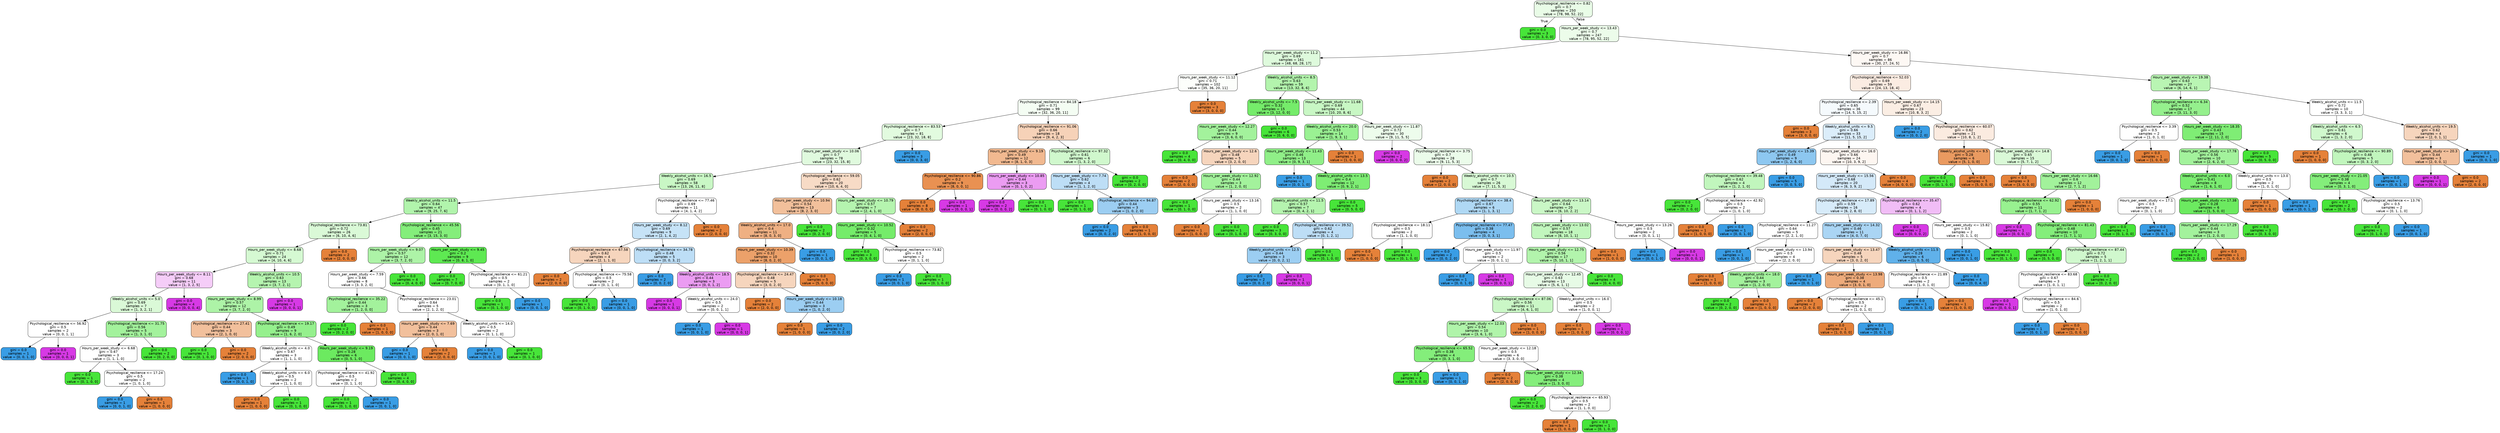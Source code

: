 digraph Tree {
node [shape=box, style="filled, rounded", color="black", fontname=helvetica] ;
edge [fontname=helvetica] ;
0 [label="Psychological_resilience <= 0.82\ngini = 0.7\nsamples = 250\nvalue = [78, 98, 52, 22]", fillcolor="#47e5391e"] ;
1 [label="gini = 0.0\nsamples = 3\nvalue = [0, 3, 0, 0]", fillcolor="#47e539ff"] ;
0 -> 1 [labeldistance=2.5, labelangle=45, headlabel="True"] ;
2 [label="Hours_per_week_study <= 13.43\ngini = 0.7\nsamples = 247\nvalue = [78, 95, 52, 22]", fillcolor="#47e5391a"] ;
0 -> 2 [labeldistance=2.5, labelangle=-45, headlabel="False"] ;
3 [label="Hours_per_week_study <= 11.2\ngini = 0.69\nsamples = 161\nvalue = [48, 68, 28, 17]", fillcolor="#47e5392d"] ;
2 -> 3 ;
4 [label="Hours_per_week_study <= 11.12\ngini = 0.71\nsamples = 102\nvalue = [35, 36, 20, 11]", fillcolor="#47e53904"] ;
3 -> 4 ;
5 [label="Psychological_resilience <= 84.18\ngini = 0.71\nsamples = 99\nvalue = [32, 36, 20, 11]", fillcolor="#47e5390f"] ;
4 -> 5 ;
6 [label="Psychological_resilience <= 83.53\ngini = 0.7\nsamples = 81\nvalue = [23, 32, 18, 8]", fillcolor="#47e53928"] ;
5 -> 6 ;
7 [label="Hours_per_week_study <= 10.06\ngini = 0.7\nsamples = 78\nvalue = [23, 32, 15, 8]", fillcolor="#47e5392a"] ;
6 -> 7 ;
8 [label="Weekly_alcohol_units <= 16.5\ngini = 0.69\nsamples = 58\nvalue = [13, 26, 11, 8]", fillcolor="#47e5394a"] ;
7 -> 8 ;
9 [label="Weekly_alcohol_units <= 11.5\ngini = 0.64\nsamples = 47\nvalue = [9, 25, 7, 6]", fillcolor="#47e5396b"] ;
8 -> 9 ;
10 [label="Psychological_resilience <= 73.81\ngini = 0.72\nsamples = 26\nvalue = [6, 10, 4, 6]", fillcolor="#47e53933"] ;
9 -> 10 ;
11 [label="Hours_per_week_study <= 8.68\ngini = 0.71\nsamples = 24\nvalue = [4, 10, 4, 6]", fillcolor="#47e53939"] ;
10 -> 11 ;
12 [label="Hours_per_week_study <= 8.11\ngini = 0.68\nsamples = 11\nvalue = [1, 3, 2, 5]", fillcolor="#d739e540"] ;
11 -> 12 ;
13 [label="Weekly_alcohol_units <= 5.0\ngini = 0.69\nsamples = 7\nvalue = [1, 3, 2, 1]", fillcolor="#47e53933"] ;
12 -> 13 ;
14 [label="Psychological_resilience <= 56.92\ngini = 0.5\nsamples = 2\nvalue = [0, 0, 1, 1]", fillcolor="#399de500"] ;
13 -> 14 ;
15 [label="gini = 0.0\nsamples = 1\nvalue = [0, 0, 1, 0]", fillcolor="#399de5ff"] ;
14 -> 15 ;
16 [label="gini = 0.0\nsamples = 1\nvalue = [0, 0, 0, 1]", fillcolor="#d739e5ff"] ;
14 -> 16 ;
17 [label="Psychological_resilience <= 31.75\ngini = 0.56\nsamples = 5\nvalue = [1, 3, 1, 0]", fillcolor="#47e5397f"] ;
13 -> 17 ;
18 [label="Hours_per_week_study <= 6.68\ngini = 0.67\nsamples = 3\nvalue = [1, 1, 1, 0]", fillcolor="#e5813900"] ;
17 -> 18 ;
19 [label="gini = 0.0\nsamples = 1\nvalue = [0, 1, 0, 0]", fillcolor="#47e539ff"] ;
18 -> 19 ;
20 [label="Psychological_resilience <= 17.24\ngini = 0.5\nsamples = 2\nvalue = [1, 0, 1, 0]", fillcolor="#e5813900"] ;
18 -> 20 ;
21 [label="gini = 0.0\nsamples = 1\nvalue = [0, 0, 1, 0]", fillcolor="#399de5ff"] ;
20 -> 21 ;
22 [label="gini = 0.0\nsamples = 1\nvalue = [1, 0, 0, 0]", fillcolor="#e58139ff"] ;
20 -> 22 ;
23 [label="gini = 0.0\nsamples = 2\nvalue = [0, 2, 0, 0]", fillcolor="#47e539ff"] ;
17 -> 23 ;
24 [label="gini = 0.0\nsamples = 4\nvalue = [0, 0, 0, 4]", fillcolor="#d739e5ff"] ;
12 -> 24 ;
25 [label="Weekly_alcohol_units <= 10.5\ngini = 0.63\nsamples = 13\nvalue = [3, 7, 2, 1]", fillcolor="#47e53966"] ;
11 -> 25 ;
26 [label="Hours_per_week_study <= 8.99\ngini = 0.57\nsamples = 12\nvalue = [3, 7, 2, 0]", fillcolor="#47e53971"] ;
25 -> 26 ;
27 [label="Psychological_resilience <= 27.41\ngini = 0.44\nsamples = 3\nvalue = [2, 1, 0, 0]", fillcolor="#e581397f"] ;
26 -> 27 ;
28 [label="gini = 0.0\nsamples = 1\nvalue = [0, 1, 0, 0]", fillcolor="#47e539ff"] ;
27 -> 28 ;
29 [label="gini = 0.0\nsamples = 2\nvalue = [2, 0, 0, 0]", fillcolor="#e58139ff"] ;
27 -> 29 ;
30 [label="Psychological_resilience <= 19.17\ngini = 0.49\nsamples = 9\nvalue = [1, 6, 2, 0]", fillcolor="#47e53992"] ;
26 -> 30 ;
31 [label="Weekly_alcohol_units <= 4.0\ngini = 0.67\nsamples = 3\nvalue = [1, 1, 1, 0]", fillcolor="#e5813900"] ;
30 -> 31 ;
32 [label="gini = 0.0\nsamples = 1\nvalue = [0, 0, 1, 0]", fillcolor="#399de5ff"] ;
31 -> 32 ;
33 [label="Weekly_alcohol_units <= 6.0\ngini = 0.5\nsamples = 2\nvalue = [1, 1, 0, 0]", fillcolor="#e5813900"] ;
31 -> 33 ;
34 [label="gini = 0.0\nsamples = 1\nvalue = [1, 0, 0, 0]", fillcolor="#e58139ff"] ;
33 -> 34 ;
35 [label="gini = 0.0\nsamples = 1\nvalue = [0, 1, 0, 0]", fillcolor="#47e539ff"] ;
33 -> 35 ;
36 [label="Hours_per_week_study <= 9.19\ngini = 0.28\nsamples = 6\nvalue = [0, 5, 1, 0]", fillcolor="#47e539cc"] ;
30 -> 36 ;
37 [label="Psychological_resilience <= 41.92\ngini = 0.5\nsamples = 2\nvalue = [0, 1, 1, 0]", fillcolor="#47e53900"] ;
36 -> 37 ;
38 [label="gini = 0.0\nsamples = 1\nvalue = [0, 1, 0, 0]", fillcolor="#47e539ff"] ;
37 -> 38 ;
39 [label="gini = 0.0\nsamples = 1\nvalue = [0, 0, 1, 0]", fillcolor="#399de5ff"] ;
37 -> 39 ;
40 [label="gini = 0.0\nsamples = 4\nvalue = [0, 4, 0, 0]", fillcolor="#47e539ff"] ;
36 -> 40 ;
41 [label="gini = 0.0\nsamples = 1\nvalue = [0, 0, 0, 1]", fillcolor="#d739e5ff"] ;
25 -> 41 ;
42 [label="gini = 0.0\nsamples = 2\nvalue = [2, 0, 0, 0]", fillcolor="#e58139ff"] ;
10 -> 42 ;
43 [label="Psychological_resilience <= 45.56\ngini = 0.45\nsamples = 21\nvalue = [3, 15, 3, 0]", fillcolor="#47e539aa"] ;
9 -> 43 ;
44 [label="Hours_per_week_study <= 9.07\ngini = 0.57\nsamples = 12\nvalue = [3, 7, 2, 0]", fillcolor="#47e53971"] ;
43 -> 44 ;
45 [label="Hours_per_week_study <= 7.59\ngini = 0.66\nsamples = 8\nvalue = [3, 3, 2, 0]", fillcolor="#e5813900"] ;
44 -> 45 ;
46 [label="Psychological_resilience <= 35.22\ngini = 0.44\nsamples = 3\nvalue = [1, 2, 0, 0]", fillcolor="#47e5397f"] ;
45 -> 46 ;
47 [label="gini = 0.0\nsamples = 2\nvalue = [0, 2, 0, 0]", fillcolor="#47e539ff"] ;
46 -> 47 ;
48 [label="gini = 0.0\nsamples = 1\nvalue = [1, 0, 0, 0]", fillcolor="#e58139ff"] ;
46 -> 48 ;
49 [label="Psychological_resilience <= 23.01\ngini = 0.64\nsamples = 5\nvalue = [2, 1, 2, 0]", fillcolor="#e5813900"] ;
45 -> 49 ;
50 [label="Hours_per_week_study <= 7.69\ngini = 0.44\nsamples = 3\nvalue = [2, 0, 1, 0]", fillcolor="#e581397f"] ;
49 -> 50 ;
51 [label="gini = 0.0\nsamples = 1\nvalue = [0, 0, 1, 0]", fillcolor="#399de5ff"] ;
50 -> 51 ;
52 [label="gini = 0.0\nsamples = 2\nvalue = [2, 0, 0, 0]", fillcolor="#e58139ff"] ;
50 -> 52 ;
53 [label="Weekly_alcohol_units <= 14.0\ngini = 0.5\nsamples = 2\nvalue = [0, 1, 1, 0]", fillcolor="#47e53900"] ;
49 -> 53 ;
54 [label="gini = 0.0\nsamples = 1\nvalue = [0, 0, 1, 0]", fillcolor="#399de5ff"] ;
53 -> 54 ;
55 [label="gini = 0.0\nsamples = 1\nvalue = [0, 1, 0, 0]", fillcolor="#47e539ff"] ;
53 -> 55 ;
56 [label="gini = 0.0\nsamples = 4\nvalue = [0, 4, 0, 0]", fillcolor="#47e539ff"] ;
44 -> 56 ;
57 [label="Hours_per_week_study <= 9.45\ngini = 0.2\nsamples = 9\nvalue = [0, 8, 1, 0]", fillcolor="#47e539df"] ;
43 -> 57 ;
58 [label="gini = 0.0\nsamples = 7\nvalue = [0, 7, 0, 0]", fillcolor="#47e539ff"] ;
57 -> 58 ;
59 [label="Psychological_resilience <= 61.21\ngini = 0.5\nsamples = 2\nvalue = [0, 1, 1, 0]", fillcolor="#47e53900"] ;
57 -> 59 ;
60 [label="gini = 0.0\nsamples = 1\nvalue = [0, 1, 0, 0]", fillcolor="#47e539ff"] ;
59 -> 60 ;
61 [label="gini = 0.0\nsamples = 1\nvalue = [0, 0, 1, 0]", fillcolor="#399de5ff"] ;
59 -> 61 ;
62 [label="Psychological_resilience <= 77.46\ngini = 0.69\nsamples = 11\nvalue = [4, 1, 4, 2]", fillcolor="#e5813900"] ;
8 -> 62 ;
63 [label="Hours_per_week_study <= 8.12\ngini = 0.69\nsamples = 9\nvalue = [2, 1, 4, 2]", fillcolor="#399de549"] ;
62 -> 63 ;
64 [label="Psychological_resilience <= 67.58\ngini = 0.62\nsamples = 4\nvalue = [2, 1, 1, 0]", fillcolor="#e5813955"] ;
63 -> 64 ;
65 [label="gini = 0.0\nsamples = 2\nvalue = [2, 0, 0, 0]", fillcolor="#e58139ff"] ;
64 -> 65 ;
66 [label="Psychological_resilience <= 75.58\ngini = 0.5\nsamples = 2\nvalue = [0, 1, 1, 0]", fillcolor="#47e53900"] ;
64 -> 66 ;
67 [label="gini = 0.0\nsamples = 1\nvalue = [0, 1, 0, 0]", fillcolor="#47e539ff"] ;
66 -> 67 ;
68 [label="gini = 0.0\nsamples = 1\nvalue = [0, 0, 1, 0]", fillcolor="#399de5ff"] ;
66 -> 68 ;
69 [label="Psychological_resilience <= 34.78\ngini = 0.48\nsamples = 5\nvalue = [0, 0, 3, 2]", fillcolor="#399de555"] ;
63 -> 69 ;
70 [label="gini = 0.0\nsamples = 2\nvalue = [0, 0, 2, 0]", fillcolor="#399de5ff"] ;
69 -> 70 ;
71 [label="Weekly_alcohol_units <= 18.5\ngini = 0.44\nsamples = 3\nvalue = [0, 0, 1, 2]", fillcolor="#d739e57f"] ;
69 -> 71 ;
72 [label="gini = 0.0\nsamples = 1\nvalue = [0, 0, 0, 1]", fillcolor="#d739e5ff"] ;
71 -> 72 ;
73 [label="Weekly_alcohol_units <= 24.0\ngini = 0.5\nsamples = 2\nvalue = [0, 0, 1, 1]", fillcolor="#399de500"] ;
71 -> 73 ;
74 [label="gini = 0.0\nsamples = 1\nvalue = [0, 0, 1, 0]", fillcolor="#399de5ff"] ;
73 -> 74 ;
75 [label="gini = 0.0\nsamples = 1\nvalue = [0, 0, 0, 1]", fillcolor="#d739e5ff"] ;
73 -> 75 ;
76 [label="gini = 0.0\nsamples = 2\nvalue = [2, 0, 0, 0]", fillcolor="#e58139ff"] ;
62 -> 76 ;
77 [label="Psychological_resilience <= 59.05\ngini = 0.62\nsamples = 20\nvalue = [10, 6, 4, 0]", fillcolor="#e5813949"] ;
7 -> 77 ;
78 [label="Hours_per_week_study <= 10.94\ngini = 0.54\nsamples = 13\nvalue = [8, 2, 3, 0]", fillcolor="#e5813980"] ;
77 -> 78 ;
79 [label="Weekly_alcohol_units <= 17.0\ngini = 0.4\nsamples = 11\nvalue = [8, 0, 3, 0]", fillcolor="#e581399f"] ;
78 -> 79 ;
80 [label="Hours_per_week_study <= 10.39\ngini = 0.32\nsamples = 10\nvalue = [8, 0, 2, 0]", fillcolor="#e58139bf"] ;
79 -> 80 ;
81 [label="Psychological_resilience <= 24.47\ngini = 0.48\nsamples = 5\nvalue = [3, 0, 2, 0]", fillcolor="#e5813955"] ;
80 -> 81 ;
82 [label="gini = 0.0\nsamples = 2\nvalue = [2, 0, 0, 0]", fillcolor="#e58139ff"] ;
81 -> 82 ;
83 [label="Hours_per_week_study <= 10.18\ngini = 0.44\nsamples = 3\nvalue = [1, 0, 2, 0]", fillcolor="#399de57f"] ;
81 -> 83 ;
84 [label="gini = 0.0\nsamples = 1\nvalue = [1, 0, 0, 0]", fillcolor="#e58139ff"] ;
83 -> 84 ;
85 [label="gini = 0.0\nsamples = 2\nvalue = [0, 0, 2, 0]", fillcolor="#399de5ff"] ;
83 -> 85 ;
86 [label="gini = 0.0\nsamples = 5\nvalue = [5, 0, 0, 0]", fillcolor="#e58139ff"] ;
80 -> 86 ;
87 [label="gini = 0.0\nsamples = 1\nvalue = [0, 0, 1, 0]", fillcolor="#399de5ff"] ;
79 -> 87 ;
88 [label="gini = 0.0\nsamples = 2\nvalue = [0, 2, 0, 0]", fillcolor="#47e539ff"] ;
78 -> 88 ;
89 [label="Hours_per_week_study <= 10.79\ngini = 0.57\nsamples = 7\nvalue = [2, 4, 1, 0]", fillcolor="#47e53966"] ;
77 -> 89 ;
90 [label="Hours_per_week_study <= 10.52\ngini = 0.32\nsamples = 5\nvalue = [0, 4, 1, 0]", fillcolor="#47e539bf"] ;
89 -> 90 ;
91 [label="gini = 0.0\nsamples = 3\nvalue = [0, 3, 0, 0]", fillcolor="#47e539ff"] ;
90 -> 91 ;
92 [label="Psychological_resilience <= 73.82\ngini = 0.5\nsamples = 2\nvalue = [0, 1, 1, 0]", fillcolor="#47e53900"] ;
90 -> 92 ;
93 [label="gini = 0.0\nsamples = 1\nvalue = [0, 0, 1, 0]", fillcolor="#399de5ff"] ;
92 -> 93 ;
94 [label="gini = 0.0\nsamples = 1\nvalue = [0, 1, 0, 0]", fillcolor="#47e539ff"] ;
92 -> 94 ;
95 [label="gini = 0.0\nsamples = 2\nvalue = [2, 0, 0, 0]", fillcolor="#e58139ff"] ;
89 -> 95 ;
96 [label="gini = 0.0\nsamples = 3\nvalue = [0, 0, 3, 0]", fillcolor="#399de5ff"] ;
6 -> 96 ;
97 [label="Psychological_resilience <= 91.06\ngini = 0.66\nsamples = 18\nvalue = [9, 4, 2, 3]", fillcolor="#e581395b"] ;
5 -> 97 ;
98 [label="Hours_per_week_study <= 9.19\ngini = 0.49\nsamples = 12\nvalue = [8, 1, 0, 3]", fillcolor="#e581398e"] ;
97 -> 98 ;
99 [label="Psychological_resilience <= 90.86\ngini = 0.2\nsamples = 9\nvalue = [8, 0, 0, 1]", fillcolor="#e58139df"] ;
98 -> 99 ;
100 [label="gini = 0.0\nsamples = 8\nvalue = [8, 0, 0, 0]", fillcolor="#e58139ff"] ;
99 -> 100 ;
101 [label="gini = 0.0\nsamples = 1\nvalue = [0, 0, 0, 1]", fillcolor="#d739e5ff"] ;
99 -> 101 ;
102 [label="Hours_per_week_study <= 10.85\ngini = 0.44\nsamples = 3\nvalue = [0, 1, 0, 2]", fillcolor="#d739e57f"] ;
98 -> 102 ;
103 [label="gini = 0.0\nsamples = 2\nvalue = [0, 0, 0, 2]", fillcolor="#d739e5ff"] ;
102 -> 103 ;
104 [label="gini = 0.0\nsamples = 1\nvalue = [0, 1, 0, 0]", fillcolor="#47e539ff"] ;
102 -> 104 ;
105 [label="Psychological_resilience <= 97.32\ngini = 0.61\nsamples = 6\nvalue = [1, 3, 2, 0]", fillcolor="#47e53940"] ;
97 -> 105 ;
106 [label="Hours_per_week_study <= 7.74\ngini = 0.62\nsamples = 4\nvalue = [1, 1, 2, 0]", fillcolor="#399de555"] ;
105 -> 106 ;
107 [label="gini = 0.0\nsamples = 1\nvalue = [0, 1, 0, 0]", fillcolor="#47e539ff"] ;
106 -> 107 ;
108 [label="Psychological_resilience <= 94.87\ngini = 0.44\nsamples = 3\nvalue = [1, 0, 2, 0]", fillcolor="#399de57f"] ;
106 -> 108 ;
109 [label="gini = 0.0\nsamples = 2\nvalue = [0, 0, 2, 0]", fillcolor="#399de5ff"] ;
108 -> 109 ;
110 [label="gini = 0.0\nsamples = 1\nvalue = [1, 0, 0, 0]", fillcolor="#e58139ff"] ;
108 -> 110 ;
111 [label="gini = 0.0\nsamples = 2\nvalue = [0, 2, 0, 0]", fillcolor="#47e539ff"] ;
105 -> 111 ;
112 [label="gini = 0.0\nsamples = 3\nvalue = [3, 0, 0, 0]", fillcolor="#e58139ff"] ;
4 -> 112 ;
113 [label="Weekly_alcohol_units <= 8.5\ngini = 0.63\nsamples = 59\nvalue = [13, 32, 8, 6]", fillcolor="#47e53969"] ;
3 -> 113 ;
114 [label="Weekly_alcohol_units <= 7.5\ngini = 0.32\nsamples = 15\nvalue = [3, 12, 0, 0]", fillcolor="#47e539bf"] ;
113 -> 114 ;
115 [label="Hours_per_week_study <= 12.27\ngini = 0.44\nsamples = 9\nvalue = [3, 6, 0, 0]", fillcolor="#47e5397f"] ;
114 -> 115 ;
116 [label="gini = 0.0\nsamples = 4\nvalue = [0, 4, 0, 0]", fillcolor="#47e539ff"] ;
115 -> 116 ;
117 [label="Hours_per_week_study <= 12.6\ngini = 0.48\nsamples = 5\nvalue = [3, 2, 0, 0]", fillcolor="#e5813955"] ;
115 -> 117 ;
118 [label="gini = 0.0\nsamples = 2\nvalue = [2, 0, 0, 0]", fillcolor="#e58139ff"] ;
117 -> 118 ;
119 [label="Hours_per_week_study <= 12.92\ngini = 0.44\nsamples = 3\nvalue = [1, 2, 0, 0]", fillcolor="#47e5397f"] ;
117 -> 119 ;
120 [label="gini = 0.0\nsamples = 1\nvalue = [0, 1, 0, 0]", fillcolor="#47e539ff"] ;
119 -> 120 ;
121 [label="Hours_per_week_study <= 13.16\ngini = 0.5\nsamples = 2\nvalue = [1, 1, 0, 0]", fillcolor="#e5813900"] ;
119 -> 121 ;
122 [label="gini = 0.0\nsamples = 1\nvalue = [1, 0, 0, 0]", fillcolor="#e58139ff"] ;
121 -> 122 ;
123 [label="gini = 0.0\nsamples = 1\nvalue = [0, 1, 0, 0]", fillcolor="#47e539ff"] ;
121 -> 123 ;
124 [label="gini = 0.0\nsamples = 6\nvalue = [0, 6, 0, 0]", fillcolor="#47e539ff"] ;
114 -> 124 ;
125 [label="Hours_per_week_study <= 11.68\ngini = 0.69\nsamples = 44\nvalue = [10, 20, 8, 6]", fillcolor="#47e5394b"] ;
113 -> 125 ;
126 [label="Weekly_alcohol_units <= 20.0\ngini = 0.53\nsamples = 14\nvalue = [1, 9, 3, 1]", fillcolor="#47e5398b"] ;
125 -> 126 ;
127 [label="Hours_per_week_study <= 11.43\ngini = 0.46\nsamples = 13\nvalue = [0, 9, 3, 1]", fillcolor="#47e53999"] ;
126 -> 127 ;
128 [label="gini = 0.0\nsamples = 1\nvalue = [0, 0, 1, 0]", fillcolor="#399de5ff"] ;
127 -> 128 ;
129 [label="Weekly_alcohol_units <= 13.5\ngini = 0.4\nsamples = 12\nvalue = [0, 9, 2, 1]", fillcolor="#47e539b2"] ;
127 -> 129 ;
130 [label="Weekly_alcohol_units <= 11.5\ngini = 0.57\nsamples = 7\nvalue = [0, 4, 2, 1]", fillcolor="#47e53966"] ;
129 -> 130 ;
131 [label="gini = 0.0\nsamples = 3\nvalue = [0, 3, 0, 0]", fillcolor="#47e539ff"] ;
130 -> 131 ;
132 [label="Psychological_resilience <= 39.52\ngini = 0.62\nsamples = 4\nvalue = [0, 1, 2, 1]", fillcolor="#399de555"] ;
130 -> 132 ;
133 [label="Weekly_alcohol_units <= 12.5\ngini = 0.44\nsamples = 3\nvalue = [0, 0, 2, 1]", fillcolor="#399de57f"] ;
132 -> 133 ;
134 [label="gini = 0.0\nsamples = 2\nvalue = [0, 0, 2, 0]", fillcolor="#399de5ff"] ;
133 -> 134 ;
135 [label="gini = 0.0\nsamples = 1\nvalue = [0, 0, 0, 1]", fillcolor="#d739e5ff"] ;
133 -> 135 ;
136 [label="gini = 0.0\nsamples = 1\nvalue = [0, 1, 0, 0]", fillcolor="#47e539ff"] ;
132 -> 136 ;
137 [label="gini = 0.0\nsamples = 5\nvalue = [0, 5, 0, 0]", fillcolor="#47e539ff"] ;
129 -> 137 ;
138 [label="gini = 0.0\nsamples = 1\nvalue = [1, 0, 0, 0]", fillcolor="#e58139ff"] ;
126 -> 138 ;
139 [label="Hours_per_week_study <= 11.87\ngini = 0.72\nsamples = 30\nvalue = [9, 11, 5, 5]", fillcolor="#47e53918"] ;
125 -> 139 ;
140 [label="gini = 0.0\nsamples = 2\nvalue = [0, 0, 0, 2]", fillcolor="#d739e5ff"] ;
139 -> 140 ;
141 [label="Psychological_resilience <= 3.75\ngini = 0.7\nsamples = 28\nvalue = [9, 11, 5, 3]", fillcolor="#47e5391b"] ;
139 -> 141 ;
142 [label="gini = 0.0\nsamples = 2\nvalue = [2, 0, 0, 0]", fillcolor="#e58139ff"] ;
141 -> 142 ;
143 [label="Weekly_alcohol_units <= 10.5\ngini = 0.7\nsamples = 26\nvalue = [7, 11, 5, 3]", fillcolor="#47e53936"] ;
141 -> 143 ;
144 [label="Psychological_resilience <= 38.4\ngini = 0.67\nsamples = 6\nvalue = [1, 1, 3, 1]", fillcolor="#399de566"] ;
143 -> 144 ;
145 [label="Psychological_resilience <= 18.11\ngini = 0.5\nsamples = 2\nvalue = [1, 1, 0, 0]", fillcolor="#e5813900"] ;
144 -> 145 ;
146 [label="gini = 0.0\nsamples = 1\nvalue = [1, 0, 0, 0]", fillcolor="#e58139ff"] ;
145 -> 146 ;
147 [label="gini = 0.0\nsamples = 1\nvalue = [0, 1, 0, 0]", fillcolor="#47e539ff"] ;
145 -> 147 ;
148 [label="Psychological_resilience <= 77.47\ngini = 0.38\nsamples = 4\nvalue = [0, 0, 3, 1]", fillcolor="#399de5aa"] ;
144 -> 148 ;
149 [label="gini = 0.0\nsamples = 2\nvalue = [0, 0, 2, 0]", fillcolor="#399de5ff"] ;
148 -> 149 ;
150 [label="Hours_per_week_study <= 11.97\ngini = 0.5\nsamples = 2\nvalue = [0, 0, 1, 1]", fillcolor="#399de500"] ;
148 -> 150 ;
151 [label="gini = 0.0\nsamples = 1\nvalue = [0, 0, 1, 0]", fillcolor="#399de5ff"] ;
150 -> 151 ;
152 [label="gini = 0.0\nsamples = 1\nvalue = [0, 0, 0, 1]", fillcolor="#d739e5ff"] ;
150 -> 152 ;
153 [label="Hours_per_week_study <= 13.14\ngini = 0.64\nsamples = 20\nvalue = [6, 10, 2, 2]", fillcolor="#47e53949"] ;
143 -> 153 ;
154 [label="Hours_per_week_study <= 13.02\ngini = 0.57\nsamples = 18\nvalue = [6, 10, 1, 1]", fillcolor="#47e53955"] ;
153 -> 154 ;
155 [label="Hours_per_week_study <= 12.75\ngini = 0.56\nsamples = 17\nvalue = [5, 10, 1, 1]", fillcolor="#47e5396a"] ;
154 -> 155 ;
156 [label="Hours_per_week_study <= 12.45\ngini = 0.63\nsamples = 13\nvalue = [5, 6, 1, 1]", fillcolor="#47e53920"] ;
155 -> 156 ;
157 [label="Psychological_resilience <= 87.06\ngini = 0.56\nsamples = 11\nvalue = [4, 6, 1, 0]", fillcolor="#47e53949"] ;
156 -> 157 ;
158 [label="Hours_per_week_study <= 12.03\ngini = 0.54\nsamples = 10\nvalue = [3, 6, 1, 0]", fillcolor="#47e5396d"] ;
157 -> 158 ;
159 [label="Psychological_resilience <= 65.52\ngini = 0.38\nsamples = 4\nvalue = [0, 3, 1, 0]", fillcolor="#47e539aa"] ;
158 -> 159 ;
160 [label="gini = 0.0\nsamples = 3\nvalue = [0, 3, 0, 0]", fillcolor="#47e539ff"] ;
159 -> 160 ;
161 [label="gini = 0.0\nsamples = 1\nvalue = [0, 0, 1, 0]", fillcolor="#399de5ff"] ;
159 -> 161 ;
162 [label="Hours_per_week_study <= 12.18\ngini = 0.5\nsamples = 6\nvalue = [3, 3, 0, 0]", fillcolor="#e5813900"] ;
158 -> 162 ;
163 [label="gini = 0.0\nsamples = 2\nvalue = [2, 0, 0, 0]", fillcolor="#e58139ff"] ;
162 -> 163 ;
164 [label="Hours_per_week_study <= 12.34\ngini = 0.38\nsamples = 4\nvalue = [1, 3, 0, 0]", fillcolor="#47e539aa"] ;
162 -> 164 ;
165 [label="gini = 0.0\nsamples = 2\nvalue = [0, 2, 0, 0]", fillcolor="#47e539ff"] ;
164 -> 165 ;
166 [label="Psychological_resilience <= 65.93\ngini = 0.5\nsamples = 2\nvalue = [1, 1, 0, 0]", fillcolor="#e5813900"] ;
164 -> 166 ;
167 [label="gini = 0.0\nsamples = 1\nvalue = [1, 0, 0, 0]", fillcolor="#e58139ff"] ;
166 -> 167 ;
168 [label="gini = 0.0\nsamples = 1\nvalue = [0, 1, 0, 0]", fillcolor="#47e539ff"] ;
166 -> 168 ;
169 [label="gini = 0.0\nsamples = 1\nvalue = [1, 0, 0, 0]", fillcolor="#e58139ff"] ;
157 -> 169 ;
170 [label="Weekly_alcohol_units <= 16.0\ngini = 0.5\nsamples = 2\nvalue = [1, 0, 0, 1]", fillcolor="#e5813900"] ;
156 -> 170 ;
171 [label="gini = 0.0\nsamples = 1\nvalue = [1, 0, 0, 0]", fillcolor="#e58139ff"] ;
170 -> 171 ;
172 [label="gini = 0.0\nsamples = 1\nvalue = [0, 0, 0, 1]", fillcolor="#d739e5ff"] ;
170 -> 172 ;
173 [label="gini = 0.0\nsamples = 4\nvalue = [0, 4, 0, 0]", fillcolor="#47e539ff"] ;
155 -> 173 ;
174 [label="gini = 0.0\nsamples = 1\nvalue = [1, 0, 0, 0]", fillcolor="#e58139ff"] ;
154 -> 174 ;
175 [label="Hours_per_week_study <= 13.26\ngini = 0.5\nsamples = 2\nvalue = [0, 0, 1, 1]", fillcolor="#399de500"] ;
153 -> 175 ;
176 [label="gini = 0.0\nsamples = 1\nvalue = [0, 0, 1, 0]", fillcolor="#399de5ff"] ;
175 -> 176 ;
177 [label="gini = 0.0\nsamples = 1\nvalue = [0, 0, 0, 1]", fillcolor="#d739e5ff"] ;
175 -> 177 ;
178 [label="Hours_per_week_study <= 16.86\ngini = 0.7\nsamples = 86\nvalue = [30, 27, 24, 5]", fillcolor="#e581390d"] ;
2 -> 178 ;
179 [label="Psychological_resilience <= 52.03\ngini = 0.69\nsamples = 59\nvalue = [24, 13, 18, 4]", fillcolor="#e5813925"] ;
178 -> 179 ;
180 [label="Psychological_resilience <= 2.39\ngini = 0.65\nsamples = 36\nvalue = [14, 5, 15, 2]", fillcolor="#399de50c"] ;
179 -> 180 ;
181 [label="gini = 0.0\nsamples = 3\nvalue = [3, 0, 0, 0]", fillcolor="#e58139ff"] ;
180 -> 181 ;
182 [label="Weekly_alcohol_units <= 9.5\ngini = 0.66\nsamples = 33\nvalue = [11, 5, 15, 2]", fillcolor="#399de52e"] ;
180 -> 182 ;
183 [label="Hours_per_week_study <= 15.39\ngini = 0.49\nsamples = 9\nvalue = [1, 2, 6, 0]", fillcolor="#399de592"] ;
182 -> 183 ;
184 [label="Psychological_resilience <= 39.48\ngini = 0.62\nsamples = 4\nvalue = [1, 2, 1, 0]", fillcolor="#47e53955"] ;
183 -> 184 ;
185 [label="gini = 0.0\nsamples = 2\nvalue = [0, 2, 0, 0]", fillcolor="#47e539ff"] ;
184 -> 185 ;
186 [label="Psychological_resilience <= 42.92\ngini = 0.5\nsamples = 2\nvalue = [1, 0, 1, 0]", fillcolor="#e5813900"] ;
184 -> 186 ;
187 [label="gini = 0.0\nsamples = 1\nvalue = [1, 0, 0, 0]", fillcolor="#e58139ff"] ;
186 -> 187 ;
188 [label="gini = 0.0\nsamples = 1\nvalue = [0, 0, 1, 0]", fillcolor="#399de5ff"] ;
186 -> 188 ;
189 [label="gini = 0.0\nsamples = 5\nvalue = [0, 0, 5, 0]", fillcolor="#399de5ff"] ;
183 -> 189 ;
190 [label="Hours_per_week_study <= 16.0\ngini = 0.66\nsamples = 24\nvalue = [10, 3, 9, 2]", fillcolor="#e5813911"] ;
182 -> 190 ;
191 [label="Hours_per_week_study <= 15.56\ngini = 0.68\nsamples = 20\nvalue = [6, 3, 9, 2]", fillcolor="#399de537"] ;
190 -> 191 ;
192 [label="Psychological_resilience <= 17.89\ngini = 0.59\nsamples = 16\nvalue = [6, 2, 8, 0]", fillcolor="#399de533"] ;
191 -> 192 ;
193 [label="Psychological_resilience <= 11.27\ngini = 0.64\nsamples = 5\nvalue = [2, 2, 1, 0]", fillcolor="#e5813900"] ;
192 -> 193 ;
194 [label="gini = 0.0\nsamples = 1\nvalue = [0, 0, 1, 0]", fillcolor="#399de5ff"] ;
193 -> 194 ;
195 [label="Hours_per_week_study <= 13.94\ngini = 0.5\nsamples = 4\nvalue = [2, 2, 0, 0]", fillcolor="#e5813900"] ;
193 -> 195 ;
196 [label="gini = 0.0\nsamples = 1\nvalue = [1, 0, 0, 0]", fillcolor="#e58139ff"] ;
195 -> 196 ;
197 [label="Weekly_alcohol_units <= 18.0\ngini = 0.44\nsamples = 3\nvalue = [1, 2, 0, 0]", fillcolor="#47e5397f"] ;
195 -> 197 ;
198 [label="gini = 0.0\nsamples = 2\nvalue = [0, 2, 0, 0]", fillcolor="#47e539ff"] ;
197 -> 198 ;
199 [label="gini = 0.0\nsamples = 1\nvalue = [1, 0, 0, 0]", fillcolor="#e58139ff"] ;
197 -> 199 ;
200 [label="Hours_per_week_study <= 14.32\ngini = 0.46\nsamples = 11\nvalue = [4, 0, 7, 0]", fillcolor="#399de56d"] ;
192 -> 200 ;
201 [label="Hours_per_week_study <= 13.47\ngini = 0.48\nsamples = 5\nvalue = [3, 0, 2, 0]", fillcolor="#e5813955"] ;
200 -> 201 ;
202 [label="gini = 0.0\nsamples = 1\nvalue = [0, 0, 1, 0]", fillcolor="#399de5ff"] ;
201 -> 202 ;
203 [label="Hours_per_week_study <= 13.98\ngini = 0.38\nsamples = 4\nvalue = [3, 0, 1, 0]", fillcolor="#e58139aa"] ;
201 -> 203 ;
204 [label="gini = 0.0\nsamples = 2\nvalue = [2, 0, 0, 0]", fillcolor="#e58139ff"] ;
203 -> 204 ;
205 [label="Psychological_resilience <= 45.1\ngini = 0.5\nsamples = 2\nvalue = [1, 0, 1, 0]", fillcolor="#e5813900"] ;
203 -> 205 ;
206 [label="gini = 0.0\nsamples = 1\nvalue = [1, 0, 0, 0]", fillcolor="#e58139ff"] ;
205 -> 206 ;
207 [label="gini = 0.0\nsamples = 1\nvalue = [0, 0, 1, 0]", fillcolor="#399de5ff"] ;
205 -> 207 ;
208 [label="Weekly_alcohol_units <= 11.5\ngini = 0.28\nsamples = 6\nvalue = [1, 0, 5, 0]", fillcolor="#399de5cc"] ;
200 -> 208 ;
209 [label="Psychological_resilience <= 21.89\ngini = 0.5\nsamples = 2\nvalue = [1, 0, 1, 0]", fillcolor="#e5813900"] ;
208 -> 209 ;
210 [label="gini = 0.0\nsamples = 1\nvalue = [0, 0, 1, 0]", fillcolor="#399de5ff"] ;
209 -> 210 ;
211 [label="gini = 0.0\nsamples = 1\nvalue = [1, 0, 0, 0]", fillcolor="#e58139ff"] ;
209 -> 211 ;
212 [label="gini = 0.0\nsamples = 4\nvalue = [0, 0, 4, 0]", fillcolor="#399de5ff"] ;
208 -> 212 ;
213 [label="Psychological_resilience <= 35.47\ngini = 0.62\nsamples = 4\nvalue = [0, 1, 1, 2]", fillcolor="#d739e555"] ;
191 -> 213 ;
214 [label="gini = 0.0\nsamples = 2\nvalue = [0, 0, 0, 2]", fillcolor="#d739e5ff"] ;
213 -> 214 ;
215 [label="Hours_per_week_study <= 15.82\ngini = 0.5\nsamples = 2\nvalue = [0, 1, 1, 0]", fillcolor="#47e53900"] ;
213 -> 215 ;
216 [label="gini = 0.0\nsamples = 1\nvalue = [0, 0, 1, 0]", fillcolor="#399de5ff"] ;
215 -> 216 ;
217 [label="gini = 0.0\nsamples = 1\nvalue = [0, 1, 0, 0]", fillcolor="#47e539ff"] ;
215 -> 217 ;
218 [label="gini = 0.0\nsamples = 4\nvalue = [4, 0, 0, 0]", fillcolor="#e58139ff"] ;
190 -> 218 ;
219 [label="Hours_per_week_study <= 14.15\ngini = 0.67\nsamples = 23\nvalue = [10, 8, 3, 2]", fillcolor="#e5813922"] ;
179 -> 219 ;
220 [label="gini = 0.0\nsamples = 2\nvalue = [0, 0, 2, 0]", fillcolor="#399de5ff"] ;
219 -> 220 ;
221 [label="Psychological_resilience <= 60.07\ngini = 0.62\nsamples = 21\nvalue = [10, 8, 1, 2]", fillcolor="#e5813927"] ;
219 -> 221 ;
222 [label="Weekly_alcohol_units <= 9.5\ngini = 0.28\nsamples = 6\nvalue = [5, 1, 0, 0]", fillcolor="#e58139cc"] ;
221 -> 222 ;
223 [label="gini = 0.0\nsamples = 1\nvalue = [0, 1, 0, 0]", fillcolor="#47e539ff"] ;
222 -> 223 ;
224 [label="gini = 0.0\nsamples = 5\nvalue = [5, 0, 0, 0]", fillcolor="#e58139ff"] ;
222 -> 224 ;
225 [label="Hours_per_week_study <= 14.8\ngini = 0.65\nsamples = 15\nvalue = [5, 7, 1, 2]", fillcolor="#47e53933"] ;
221 -> 225 ;
226 [label="gini = 0.0\nsamples = 3\nvalue = [3, 0, 0, 0]", fillcolor="#e58139ff"] ;
225 -> 226 ;
227 [label="Hours_per_week_study <= 16.66\ngini = 0.6\nsamples = 12\nvalue = [2, 7, 1, 2]", fillcolor="#47e53980"] ;
225 -> 227 ;
228 [label="Psychological_resilience <= 62.92\ngini = 0.55\nsamples = 11\nvalue = [1, 7, 1, 2]", fillcolor="#47e5398e"] ;
227 -> 228 ;
229 [label="gini = 0.0\nsamples = 1\nvalue = [0, 0, 0, 1]", fillcolor="#d739e5ff"] ;
228 -> 229 ;
230 [label="Psychological_resilience <= 81.43\ngini = 0.48\nsamples = 10\nvalue = [1, 7, 1, 1]", fillcolor="#47e539aa"] ;
228 -> 230 ;
231 [label="gini = 0.0\nsamples = 5\nvalue = [0, 5, 0, 0]", fillcolor="#47e539ff"] ;
230 -> 231 ;
232 [label="Psychological_resilience <= 87.44\ngini = 0.72\nsamples = 5\nvalue = [1, 2, 1, 1]", fillcolor="#47e53940"] ;
230 -> 232 ;
233 [label="Psychological_resilience <= 83.68\ngini = 0.67\nsamples = 3\nvalue = [1, 0, 1, 1]", fillcolor="#e5813900"] ;
232 -> 233 ;
234 [label="gini = 0.0\nsamples = 1\nvalue = [0, 0, 0, 1]", fillcolor="#d739e5ff"] ;
233 -> 234 ;
235 [label="Psychological_resilience <= 84.6\ngini = 0.5\nsamples = 2\nvalue = [1, 0, 1, 0]", fillcolor="#e5813900"] ;
233 -> 235 ;
236 [label="gini = 0.0\nsamples = 1\nvalue = [0, 0, 1, 0]", fillcolor="#399de5ff"] ;
235 -> 236 ;
237 [label="gini = 0.0\nsamples = 1\nvalue = [1, 0, 0, 0]", fillcolor="#e58139ff"] ;
235 -> 237 ;
238 [label="gini = 0.0\nsamples = 2\nvalue = [0, 2, 0, 0]", fillcolor="#47e539ff"] ;
232 -> 238 ;
239 [label="gini = 0.0\nsamples = 1\nvalue = [1, 0, 0, 0]", fillcolor="#e58139ff"] ;
227 -> 239 ;
240 [label="Hours_per_week_study <= 19.38\ngini = 0.63\nsamples = 27\nvalue = [6, 14, 6, 1]", fillcolor="#47e53961"] ;
178 -> 240 ;
241 [label="Psychological_resilience <= 6.34\ngini = 0.52\nsamples = 17\nvalue = [3, 11, 3, 0]", fillcolor="#47e53992"] ;
240 -> 241 ;
242 [label="Psychological_resilience <= 3.39\ngini = 0.5\nsamples = 2\nvalue = [1, 0, 1, 0]", fillcolor="#e5813900"] ;
241 -> 242 ;
243 [label="gini = 0.0\nsamples = 1\nvalue = [0, 0, 1, 0]", fillcolor="#399de5ff"] ;
242 -> 243 ;
244 [label="gini = 0.0\nsamples = 1\nvalue = [1, 0, 0, 0]", fillcolor="#e58139ff"] ;
242 -> 244 ;
245 [label="Hours_per_week_study <= 18.35\ngini = 0.43\nsamples = 15\nvalue = [2, 11, 2, 0]", fillcolor="#47e539b1"] ;
241 -> 245 ;
246 [label="Hours_per_week_study <= 17.78\ngini = 0.56\nsamples = 10\nvalue = [2, 6, 2, 0]", fillcolor="#47e5397f"] ;
245 -> 246 ;
247 [label="Weekly_alcohol_units <= 6.0\ngini = 0.41\nsamples = 8\nvalue = [1, 6, 1, 0]", fillcolor="#47e539b6"] ;
246 -> 247 ;
248 [label="Hours_per_week_study <= 17.1\ngini = 0.5\nsamples = 2\nvalue = [0, 1, 1, 0]", fillcolor="#47e53900"] ;
247 -> 248 ;
249 [label="gini = 0.0\nsamples = 1\nvalue = [0, 1, 0, 0]", fillcolor="#47e539ff"] ;
248 -> 249 ;
250 [label="gini = 0.0\nsamples = 1\nvalue = [0, 0, 1, 0]", fillcolor="#399de5ff"] ;
248 -> 250 ;
251 [label="Hours_per_week_study <= 17.38\ngini = 0.28\nsamples = 6\nvalue = [1, 5, 0, 0]", fillcolor="#47e539cc"] ;
247 -> 251 ;
252 [label="Hours_per_week_study <= 17.29\ngini = 0.44\nsamples = 3\nvalue = [1, 2, 0, 0]", fillcolor="#47e5397f"] ;
251 -> 252 ;
253 [label="gini = 0.0\nsamples = 2\nvalue = [0, 2, 0, 0]", fillcolor="#47e539ff"] ;
252 -> 253 ;
254 [label="gini = 0.0\nsamples = 1\nvalue = [1, 0, 0, 0]", fillcolor="#e58139ff"] ;
252 -> 254 ;
255 [label="gini = 0.0\nsamples = 3\nvalue = [0, 3, 0, 0]", fillcolor="#47e539ff"] ;
251 -> 255 ;
256 [label="Weekly_alcohol_units <= 13.0\ngini = 0.5\nsamples = 2\nvalue = [1, 0, 1, 0]", fillcolor="#e5813900"] ;
246 -> 256 ;
257 [label="gini = 0.0\nsamples = 1\nvalue = [1, 0, 0, 0]", fillcolor="#e58139ff"] ;
256 -> 257 ;
258 [label="gini = 0.0\nsamples = 1\nvalue = [0, 0, 1, 0]", fillcolor="#399de5ff"] ;
256 -> 258 ;
259 [label="gini = 0.0\nsamples = 5\nvalue = [0, 5, 0, 0]", fillcolor="#47e539ff"] ;
245 -> 259 ;
260 [label="Weekly_alcohol_units <= 11.5\ngini = 0.72\nsamples = 10\nvalue = [3, 3, 3, 1]", fillcolor="#e5813900"] ;
240 -> 260 ;
261 [label="Weekly_alcohol_units <= 6.5\ngini = 0.61\nsamples = 6\nvalue = [1, 3, 2, 0]", fillcolor="#47e53940"] ;
260 -> 261 ;
262 [label="gini = 0.0\nsamples = 1\nvalue = [1, 0, 0, 0]", fillcolor="#e58139ff"] ;
261 -> 262 ;
263 [label="Psychological_resilience <= 90.89\ngini = 0.48\nsamples = 5\nvalue = [0, 3, 2, 0]", fillcolor="#47e53955"] ;
261 -> 263 ;
264 [label="Hours_per_week_study <= 21.05\ngini = 0.38\nsamples = 4\nvalue = [0, 3, 1, 0]", fillcolor="#47e539aa"] ;
263 -> 264 ;
265 [label="gini = 0.0\nsamples = 2\nvalue = [0, 2, 0, 0]", fillcolor="#47e539ff"] ;
264 -> 265 ;
266 [label="Psychological_resilience <= 13.76\ngini = 0.5\nsamples = 2\nvalue = [0, 1, 1, 0]", fillcolor="#47e53900"] ;
264 -> 266 ;
267 [label="gini = 0.0\nsamples = 1\nvalue = [0, 1, 0, 0]", fillcolor="#47e539ff"] ;
266 -> 267 ;
268 [label="gini = 0.0\nsamples = 1\nvalue = [0, 0, 1, 0]", fillcolor="#399de5ff"] ;
266 -> 268 ;
269 [label="gini = 0.0\nsamples = 1\nvalue = [0, 0, 1, 0]", fillcolor="#399de5ff"] ;
263 -> 269 ;
270 [label="Weekly_alcohol_units <= 19.5\ngini = 0.62\nsamples = 4\nvalue = [2, 0, 1, 1]", fillcolor="#e5813955"] ;
260 -> 270 ;
271 [label="Hours_per_week_study <= 20.3\ngini = 0.44\nsamples = 3\nvalue = [2, 0, 0, 1]", fillcolor="#e581397f"] ;
270 -> 271 ;
272 [label="gini = 0.0\nsamples = 1\nvalue = [0, 0, 0, 1]", fillcolor="#d739e5ff"] ;
271 -> 272 ;
273 [label="gini = 0.0\nsamples = 2\nvalue = [2, 0, 0, 0]", fillcolor="#e58139ff"] ;
271 -> 273 ;
274 [label="gini = 0.0\nsamples = 1\nvalue = [0, 0, 1, 0]", fillcolor="#399de5ff"] ;
270 -> 274 ;
}